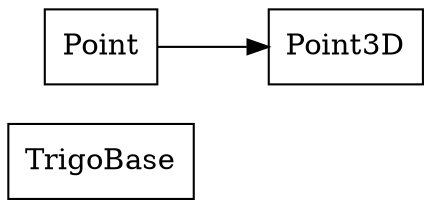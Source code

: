 strict digraph class_diagram {
  rankdir=LR;
  TypeTrigoBase[
    label="TrigoBase",
    URL="TrigoBase.html",
    tooltip="com.sekati.geom.TrigoBase",
    shape="record"
  ];
  TypePoint3D[
    label="Point3D",
    URL="Point3D.html",
    tooltip="com.sekati.geom.Point3D",
    shape="record"
  ];
  TypePoint[
    label="Point",
    URL="Point.html",
    tooltip="com.sekati.geom.Point",
    shape="record"
  ];
  TypePoint -> TypePoint3D;
}
